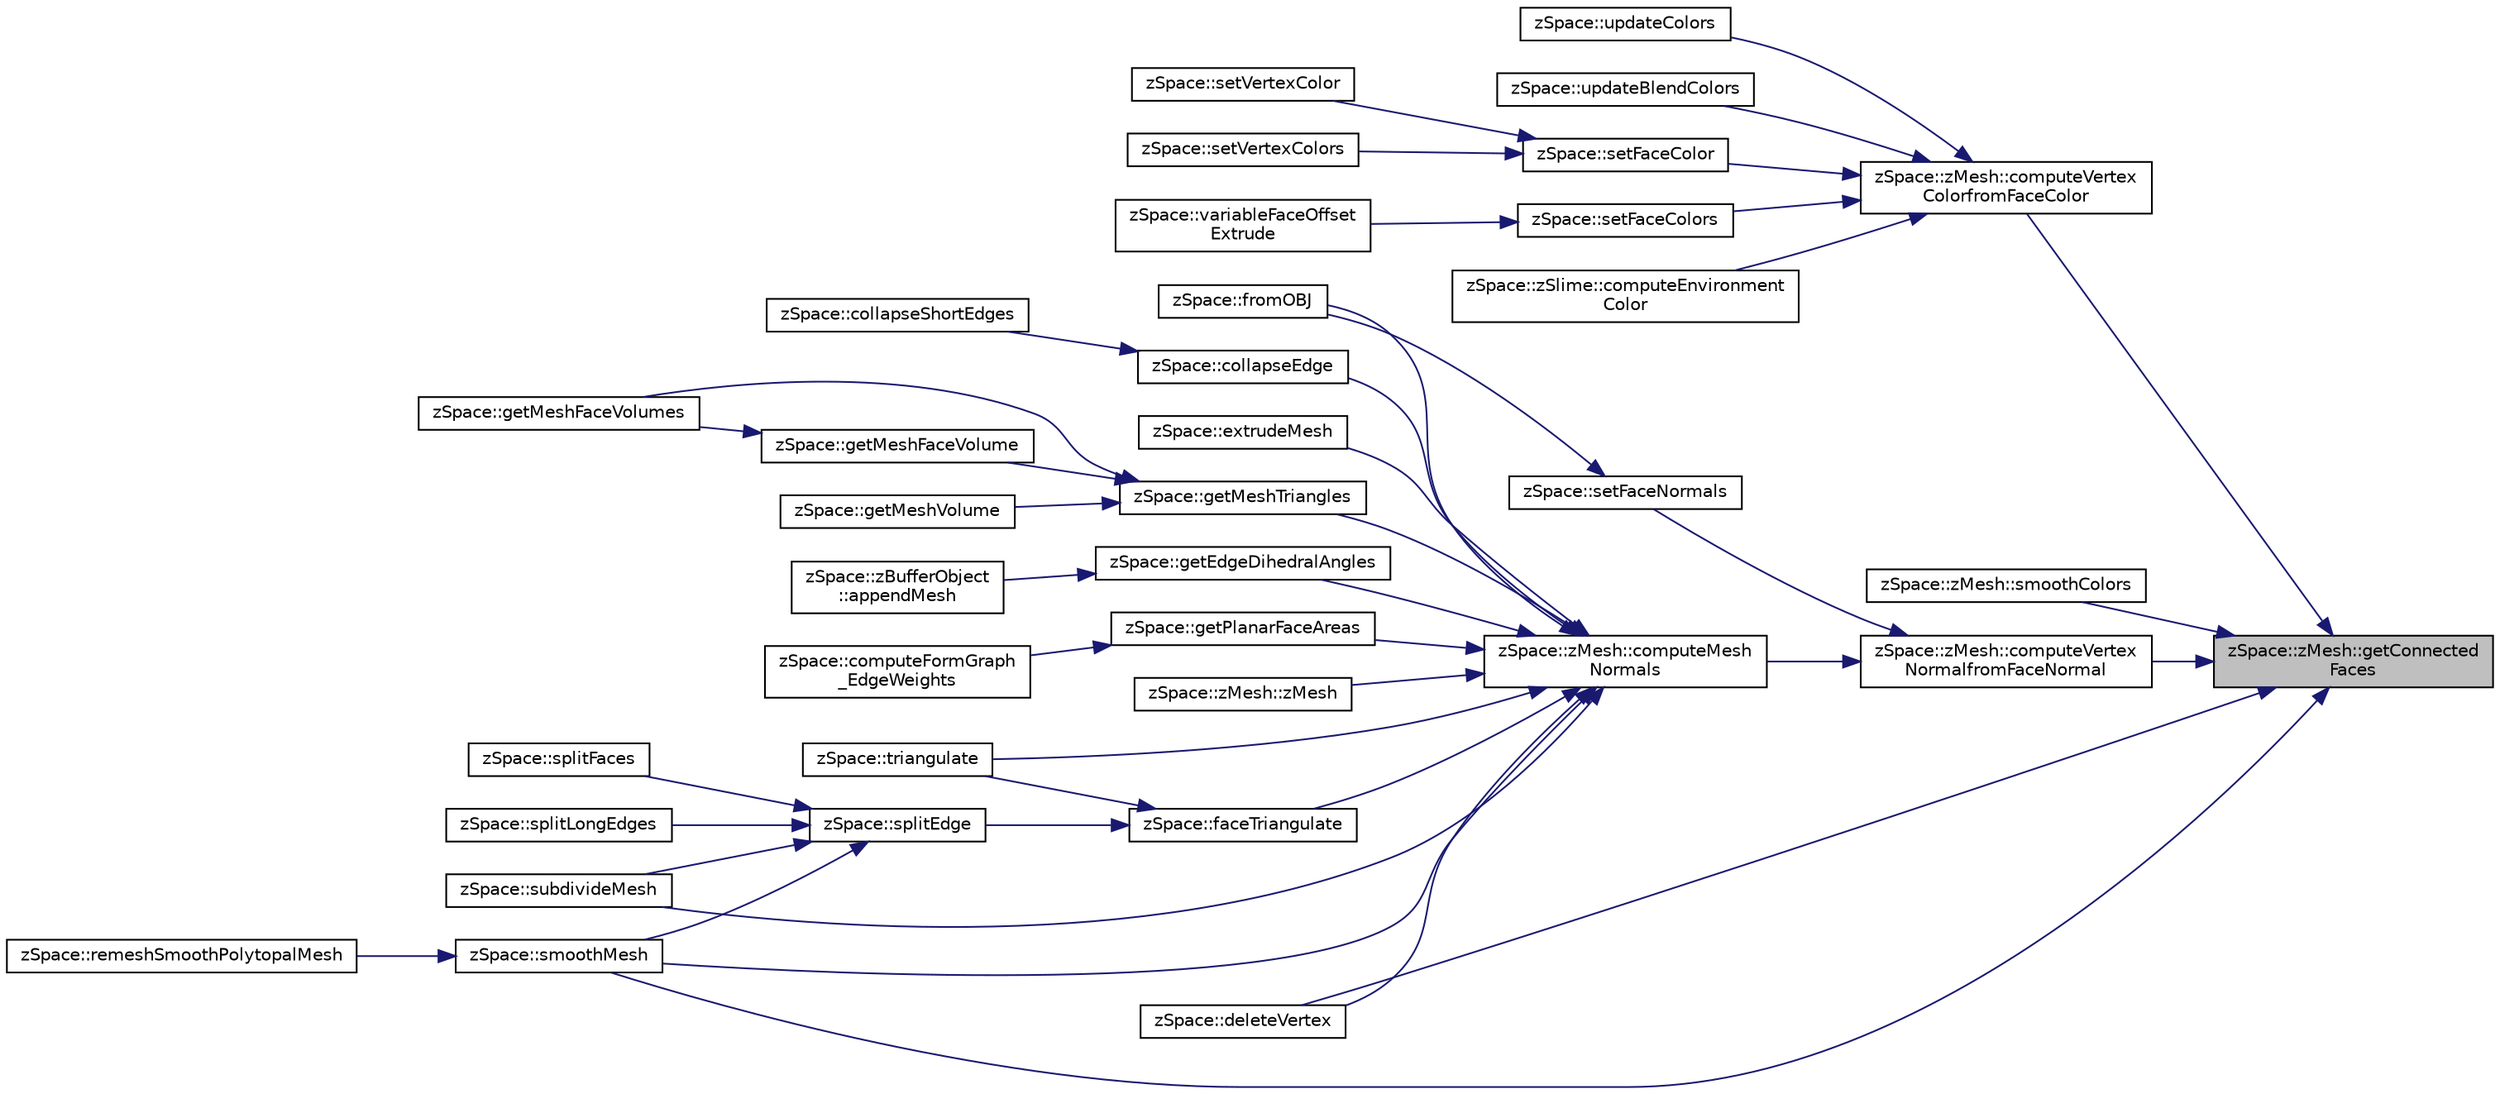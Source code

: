 digraph "zSpace::zMesh::getConnectedFaces"
{
 // LATEX_PDF_SIZE
  edge [fontname="Helvetica",fontsize="10",labelfontname="Helvetica",labelfontsize="10"];
  node [fontname="Helvetica",fontsize="10",shape=record];
  rankdir="RL";
  Node242 [label="zSpace::zMesh::getConnected\lFaces",height=0.2,width=0.4,color="black", fillcolor="grey75", style="filled", fontcolor="black",tooltip="This method gets the faces connected to input zVertex or zFace."];
  Node242 -> Node243 [dir="back",color="midnightblue",fontsize="10",style="solid",fontname="Helvetica"];
  Node243 [label="zSpace::zMesh::computeVertex\lColorfromFaceColor",height=0.2,width=0.4,color="black", fillcolor="white", style="filled",URL="$classz_space_1_1z_mesh.html#ae519ccec31ffee9fa16596724e04130c",tooltip="This method computes the vertex colors based on the face colors."];
  Node243 -> Node244 [dir="back",color="midnightblue",fontsize="10",style="solid",fontname="Helvetica"];
  Node244 [label="zSpace::zSlime::computeEnvironment\lColor",height=0.2,width=0.4,color="black", fillcolor="white", style="filled",URL="$classz_space_1_1z_slime.html#ade21722b5fa86c56ba25f733e060c79f",tooltip="This method computes the color value of each cell in the environment based on chemical A or agent occ..."];
  Node243 -> Node245 [dir="back",color="midnightblue",fontsize="10",style="solid",fontname="Helvetica"];
  Node245 [label="zSpace::updateColors",height=0.2,width=0.4,color="black", fillcolor="white", style="filled",URL="$group__z_field2_d_utilities.html#ga2b8f595bd1fccaa3086c7d841f3137c7",tooltip="This method updates the color values of the field mesh based on the scalar values...."];
  Node243 -> Node246 [dir="back",color="midnightblue",fontsize="10",style="solid",fontname="Helvetica"];
  Node246 [label="zSpace::updateBlendColors",height=0.2,width=0.4,color="black", fillcolor="white", style="filled",URL="$group__z_field2_d_utilities.html#ga98c941196d269404150977048849513f",tooltip="This method updates the color values of the field mesh based on the scalar values."];
  Node243 -> Node247 [dir="back",color="midnightblue",fontsize="10",style="solid",fontname="Helvetica"];
  Node247 [label="zSpace::setFaceColor",height=0.2,width=0.4,color="black", fillcolor="white", style="filled",URL="$group__z_mesh_utilities.html#ga3dc508ddd0979a3c05704b3a5f8c724e",tooltip="This method sets face color of all the faces to the input color."];
  Node247 -> Node248 [dir="back",color="midnightblue",fontsize="10",style="solid",fontname="Helvetica"];
  Node248 [label="zSpace::setVertexColor",height=0.2,width=0.4,color="black", fillcolor="white", style="filled",URL="$group__z_mesh_utilities.html#ga350a2d9332ce16b822a5169320a789a9",tooltip="This method sets vertex color of all the vertices to the input color."];
  Node247 -> Node249 [dir="back",color="midnightblue",fontsize="10",style="solid",fontname="Helvetica"];
  Node249 [label="zSpace::setVertexColors",height=0.2,width=0.4,color="black", fillcolor="white", style="filled",URL="$group__z_mesh_utilities.html#ga7eea2e4cbed233677f01622bbb290ba7",tooltip="This method sets vertex color of all the vertices with the input color contatiner."];
  Node243 -> Node250 [dir="back",color="midnightblue",fontsize="10",style="solid",fontname="Helvetica"];
  Node250 [label="zSpace::setFaceColors",height=0.2,width=0.4,color="black", fillcolor="white", style="filled",URL="$group__z_mesh_utilities.html#ga46a15e7c994f4fb6a25f8e7cd111e536",tooltip="This method sets face color of all the faces to the input color contatiner."];
  Node250 -> Node251 [dir="back",color="midnightblue",fontsize="10",style="solid",fontname="Helvetica"];
  Node251 [label="zSpace::variableFaceOffset\lExtrude",height=0.2,width=0.4,color="black", fillcolor="white", style="filled",URL="$group__z_variable_extrude.html#ga4b7753289e2df876a4577208825064e2",tooltip="This method offset extrudes the faces of the input mesh based on vertex / face color...."];
  Node242 -> Node252 [dir="back",color="midnightblue",fontsize="10",style="solid",fontname="Helvetica"];
  Node252 [label="zSpace::zMesh::smoothColors",height=0.2,width=0.4,color="black", fillcolor="white", style="filled",URL="$classz_space_1_1z_mesh.html#a63e68abd857c24a63ad06d426b112d11",tooltip="This method smoothens the color attributes."];
  Node242 -> Node253 [dir="back",color="midnightblue",fontsize="10",style="solid",fontname="Helvetica"];
  Node253 [label="zSpace::zMesh::computeVertex\lNormalfromFaceNormal",height=0.2,width=0.4,color="black", fillcolor="white", style="filled",URL="$classz_space_1_1z_mesh.html#ac27b3838590a838a11243e4fd6ad0b6d",tooltip="This method computes the vertex normals based on the face normals."];
  Node253 -> Node254 [dir="back",color="midnightblue",fontsize="10",style="solid",fontname="Helvetica"];
  Node254 [label="zSpace::zMesh::computeMesh\lNormals",height=0.2,width=0.4,color="black", fillcolor="white", style="filled",URL="$classz_space_1_1z_mesh.html#a42be75e01f9b3704fcc85fd745952b22",tooltip="This method computes the normals assoicated with vertices and polygon faces ."];
  Node254 -> Node255 [dir="back",color="midnightblue",fontsize="10",style="solid",fontname="Helvetica"];
  Node255 [label="zSpace::zMesh::zMesh",height=0.2,width=0.4,color="black", fillcolor="white", style="filled",URL="$classz_space_1_1z_mesh.html#a127de8a508706826cc4a537ad7a1cc9c",tooltip="Overloaded constructor."];
  Node254 -> Node256 [dir="back",color="midnightblue",fontsize="10",style="solid",fontname="Helvetica"];
  Node256 [label="zSpace::faceTriangulate",height=0.2,width=0.4,color="black", fillcolor="white", style="filled",URL="$group__z_mesh_modifiers.html#ga436ab6f006de6e8dcd08c030fed4feb1",tooltip="This method triangulates the input face of the mesh."];
  Node256 -> Node257 [dir="back",color="midnightblue",fontsize="10",style="solid",fontname="Helvetica"];
  Node257 [label="zSpace::triangulate",height=0.2,width=0.4,color="black", fillcolor="white", style="filled",URL="$group__z_mesh_modifiers.html#ga75ee8f140a3311506a932b866523a1de",tooltip="This method triangulates the input mesh."];
  Node256 -> Node258 [dir="back",color="midnightblue",fontsize="10",style="solid",fontname="Helvetica"];
  Node258 [label="zSpace::splitEdge",height=0.2,width=0.4,color="black", fillcolor="white", style="filled",URL="$group__z_mesh_modifiers.html#gae7cb2380ed0e9717421bf19db5817cd6",tooltip="This method splits an edge and inserts a vertex along the edge at the input factor."];
  Node258 -> Node259 [dir="back",color="midnightblue",fontsize="10",style="solid",fontname="Helvetica"];
  Node259 [label="zSpace::splitFaces",height=0.2,width=0.4,color="black", fillcolor="white", style="filled",URL="$group__z_mesh_modifiers.html#gaeda022d590a10b38c94e75bc0e278d80",tooltip="This method splits a set of edges and faces of a mesh in a continuous manner."];
  Node258 -> Node260 [dir="back",color="midnightblue",fontsize="10",style="solid",fontname="Helvetica"];
  Node260 [label="zSpace::subdivideMesh",height=0.2,width=0.4,color="black", fillcolor="white", style="filled",URL="$group__z_mesh_modifiers.html#ga8c3af5dd0f40d6f82fd23ceead47dc64",tooltip="This method subdivides all the faces and edges of the mesh."];
  Node258 -> Node261 [dir="back",color="midnightblue",fontsize="10",style="solid",fontname="Helvetica"];
  Node261 [label="zSpace::smoothMesh",height=0.2,width=0.4,color="black", fillcolor="white", style="filled",URL="$group__z_mesh_modifiers.html#ga41f9be96453c21ac7b33b2991c284775",tooltip="This method applies Catmull-Clark subdivision to the mesh."];
  Node261 -> Node262 [dir="back",color="midnightblue",fontsize="10",style="solid",fontname="Helvetica"];
  Node262 [label="zSpace::remeshSmoothPolytopalMesh",height=0.2,width=0.4,color="black", fillcolor="white", style="filled",URL="$group__z_polytopal.html#ga5dd7e372cf8287c0434778b2e58d41f1",tooltip="This method remeshes the smoothed polytopal mesh to have rulings in ony one direction."];
  Node258 -> Node263 [dir="back",color="midnightblue",fontsize="10",style="solid",fontname="Helvetica"];
  Node263 [label="zSpace::splitLongEdges",height=0.2,width=0.4,color="black", fillcolor="white", style="filled",URL="$group__z_mesh_modifiers.html#gad707c82ae843ee9aa108c078161881ca",tooltip="This method splits an edge longer than the given input value at its midpoint and triangulates the mes..."];
  Node254 -> Node257 [dir="back",color="midnightblue",fontsize="10",style="solid",fontname="Helvetica"];
  Node254 -> Node264 [dir="back",color="midnightblue",fontsize="10",style="solid",fontname="Helvetica"];
  Node264 [label="zSpace::deleteVertex",height=0.2,width=0.4,color="black", fillcolor="white", style="filled",URL="$group__z_mesh_modifiers.html#ga20644ac4933b8ae055b0eb47a9df8420",tooltip="This method deletes the mesh vertex given by the input vertex index."];
  Node254 -> Node265 [dir="back",color="midnightblue",fontsize="10",style="solid",fontname="Helvetica"];
  Node265 [label="zSpace::collapseEdge",height=0.2,width=0.4,color="black", fillcolor="white", style="filled",URL="$group__z_mesh_modifiers.html#ga77533a4e95924fa8c030ba013eef1ec6",tooltip="This method collapses an edge into a vertex."];
  Node265 -> Node266 [dir="back",color="midnightblue",fontsize="10",style="solid",fontname="Helvetica"];
  Node266 [label="zSpace::collapseShortEdges",height=0.2,width=0.4,color="black", fillcolor="white", style="filled",URL="$group__z_mesh_modifiers.html#ga14350e97740cec4f835125fb286fc071",tooltip="This method collapses an edge shorter than the given minimum edge length value if the collapsing does..."];
  Node254 -> Node260 [dir="back",color="midnightblue",fontsize="10",style="solid",fontname="Helvetica"];
  Node254 -> Node261 [dir="back",color="midnightblue",fontsize="10",style="solid",fontname="Helvetica"];
  Node254 -> Node267 [dir="back",color="midnightblue",fontsize="10",style="solid",fontname="Helvetica"];
  Node267 [label="zSpace::extrudeMesh",height=0.2,width=0.4,color="black", fillcolor="white", style="filled",URL="$group__z_mesh_modifiers.html#ga6f2ce938aa8bb72d5b4649115d76d9c8",tooltip="This method returns an extruded mesh from the input mesh."];
  Node254 -> Node268 [dir="back",color="midnightblue",fontsize="10",style="solid",fontname="Helvetica"];
  Node268 [label="zSpace::getMeshTriangles",height=0.2,width=0.4,color="black", fillcolor="white", style="filled",URL="$group__z_mesh_utilities.html#gaff7f65ebfe08571efb90aee41286f19f",tooltip="This method computes the triangles of each face of the input mesh and stored in 2 dimensional contain..."];
  Node268 -> Node269 [dir="back",color="midnightblue",fontsize="10",style="solid",fontname="Helvetica"];
  Node269 [label="zSpace::getMeshVolume",height=0.2,width=0.4,color="black", fillcolor="white", style="filled",URL="$group__z_mesh_utilities.html#ga1e3e701cfec716ba62a8eed64a532531",tooltip="This method computes the volume of the input mesh."];
  Node268 -> Node270 [dir="back",color="midnightblue",fontsize="10",style="solid",fontname="Helvetica"];
  Node270 [label="zSpace::getMeshFaceVolume",height=0.2,width=0.4,color="black", fillcolor="white", style="filled",URL="$group__z_mesh_utilities.html#gab9dcf47533903c7745cf029d4808830a",tooltip="This method computes the volume of the polyhedras formed by the face vertices and the face center of ..."];
  Node270 -> Node271 [dir="back",color="midnightblue",fontsize="10",style="solid",fontname="Helvetica"];
  Node271 [label="zSpace::getMeshFaceVolumes",height=0.2,width=0.4,color="black", fillcolor="white", style="filled",URL="$group__z_mesh_utilities.html#gaec25d42556bd5880326704ba3d53d38b",tooltip="This method computes the volume of the polyhedras formed by the face vertices and the face center for..."];
  Node268 -> Node271 [dir="back",color="midnightblue",fontsize="10",style="solid",fontname="Helvetica"];
  Node254 -> Node272 [dir="back",color="midnightblue",fontsize="10",style="solid",fontname="Helvetica"];
  Node272 [label="zSpace::getEdgeDihedralAngles",height=0.2,width=0.4,color="black", fillcolor="white", style="filled",URL="$group__z_mesh_utilities.html#gaf531920d8d86c1c508bec8c71d5d9954",tooltip="This method computes the dihedral angle per edge of zMesh."];
  Node272 -> Node273 [dir="back",color="midnightblue",fontsize="10",style="solid",fontname="Helvetica"];
  Node273 [label="zSpace::zBufferObject\l::appendMesh",height=0.2,width=0.4,color="black", fillcolor="white", style="filled",URL="$classz_space_1_1z_buffer_object.html#ac5e8e4b2d6a21dbf4e59ed55a8b8bc58",tooltip="This method appends zMesh to the buffer."];
  Node254 -> Node274 [dir="back",color="midnightblue",fontsize="10",style="solid",fontname="Helvetica"];
  Node274 [label="zSpace::getPlanarFaceAreas",height=0.2,width=0.4,color="black", fillcolor="white", style="filled",URL="$group__z_mesh_utilities.html#gaa37b5055021194293cbbba94644cd2d8",tooltip="This method computes the area of every face of the mesh. It works only for if the faces are planar."];
  Node274 -> Node275 [dir="back",color="midnightblue",fontsize="10",style="solid",fontname="Helvetica"];
  Node275 [label="zSpace::computeFormGraph\l_EdgeWeights",height=0.2,width=0.4,color="black", fillcolor="white", style="filled",URL="$group__z_polytopal.html#ga99afc82e0233ac5ab8729972e84b4d31",tooltip="This method computes the form graph edge weights based on the force volume mesh face areas."];
  Node254 -> Node276 [dir="back",color="midnightblue",fontsize="10",style="solid",fontname="Helvetica"];
  Node276 [label="zSpace::fromOBJ",height=0.2,width=0.4,color="black", fillcolor="white", style="filled",URL="$group__z_i_o___mesh.html#gad60778d5e70ebdcc0bd24babf3afa810",tooltip="This method imports zMesh from an OBJ file."];
  Node253 -> Node277 [dir="back",color="midnightblue",fontsize="10",style="solid",fontname="Helvetica"];
  Node277 [label="zSpace::setFaceNormals",height=0.2,width=0.4,color="black", fillcolor="white", style="filled",URL="$group__z_mesh_utilities.html#ga70201847356b120e967968c37670801f",tooltip="This method sets face normals of all the faces to the input normal."];
  Node277 -> Node276 [dir="back",color="midnightblue",fontsize="10",style="solid",fontname="Helvetica"];
  Node242 -> Node264 [dir="back",color="midnightblue",fontsize="10",style="solid",fontname="Helvetica"];
  Node242 -> Node261 [dir="back",color="midnightblue",fontsize="10",style="solid",fontname="Helvetica"];
}
